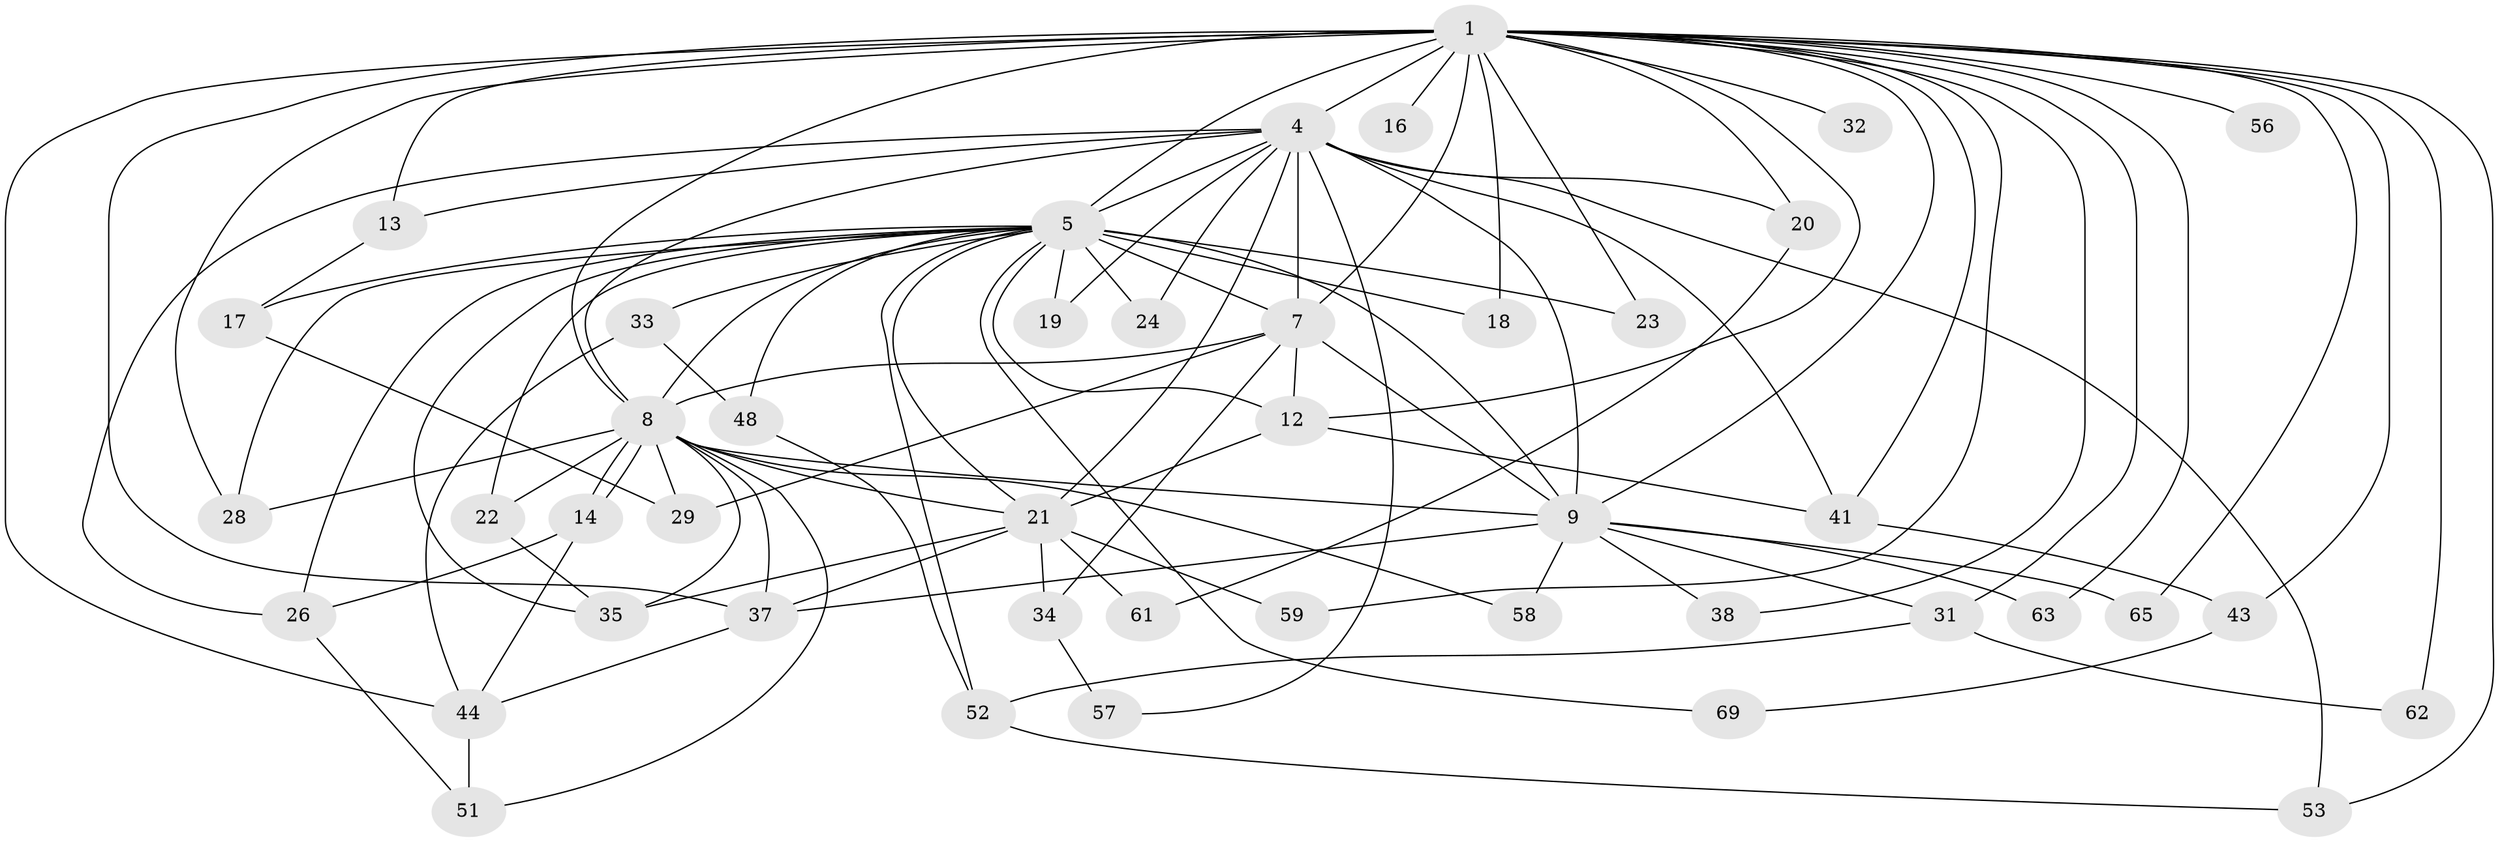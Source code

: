 // original degree distribution, {16: 0.022727272727272728, 22: 0.011363636363636364, 26: 0.011363636363636364, 15: 0.022727272727272728, 24: 0.011363636363636364, 17: 0.011363636363636364, 19: 0.011363636363636364, 18: 0.011363636363636364, 5: 0.06818181818181818, 3: 0.26136363636363635, 2: 0.48863636363636365, 7: 0.011363636363636364, 4: 0.045454545454545456, 6: 0.011363636363636364}
// Generated by graph-tools (version 1.1) at 2025/13/03/09/25 04:13:43]
// undirected, 44 vertices, 103 edges
graph export_dot {
graph [start="1"]
  node [color=gray90,style=filled];
  1 [super="+2"];
  4 [super="+73+10+25+27"];
  5 [super="+6+15"];
  7 [super="+80+76"];
  8 [super="+11"];
  9;
  12 [super="+40"];
  13;
  14;
  16;
  17;
  18;
  19;
  20;
  21 [super="+30"];
  22;
  23;
  24;
  26 [super="+77+81"];
  28 [super="+83"];
  29;
  31 [super="+70"];
  32;
  33;
  34;
  35 [super="+66"];
  37 [super="+85+50"];
  38;
  41;
  43 [super="+64"];
  44 [super="+86+46"];
  48;
  51 [super="+84"];
  52 [super="+60"];
  53;
  56;
  57;
  58;
  59;
  61;
  62 [super="+68"];
  63;
  65;
  69;
  1 -- 4 [weight=9];
  1 -- 5 [weight=7];
  1 -- 7 [weight=5];
  1 -- 8 [weight=4];
  1 -- 9 [weight=3];
  1 -- 31 [weight=2];
  1 -- 32 [weight=2];
  1 -- 44;
  1 -- 53;
  1 -- 28;
  1 -- 65;
  1 -- 12;
  1 -- 13;
  1 -- 16;
  1 -- 18;
  1 -- 20;
  1 -- 23;
  1 -- 37 [weight=2];
  1 -- 38;
  1 -- 41;
  1 -- 43 [weight=2];
  1 -- 56;
  1 -- 59;
  1 -- 62 [weight=2];
  1 -- 63;
  4 -- 5 [weight=5];
  4 -- 7 [weight=3];
  4 -- 8 [weight=2];
  4 -- 9 [weight=5];
  4 -- 13;
  4 -- 19;
  4 -- 20;
  4 -- 21;
  4 -- 41;
  4 -- 53;
  4 -- 24;
  4 -- 26;
  4 -- 57;
  5 -- 7 [weight=2];
  5 -- 8 [weight=3];
  5 -- 9 [weight=3];
  5 -- 17;
  5 -- 22;
  5 -- 26;
  5 -- 69;
  5 -- 18;
  5 -- 19;
  5 -- 21 [weight=2];
  5 -- 23;
  5 -- 24;
  5 -- 28;
  5 -- 33;
  5 -- 35;
  5 -- 48;
  5 -- 52;
  5 -- 12;
  7 -- 8;
  7 -- 9;
  7 -- 34;
  7 -- 29;
  7 -- 12;
  8 -- 9;
  8 -- 14;
  8 -- 14;
  8 -- 29;
  8 -- 37;
  8 -- 58;
  8 -- 51;
  8 -- 35;
  8 -- 21;
  8 -- 22;
  8 -- 28;
  9 -- 38;
  9 -- 58;
  9 -- 63;
  9 -- 65;
  9 -- 37;
  9 -- 31;
  12 -- 21;
  12 -- 41;
  13 -- 17;
  14 -- 44;
  14 -- 26 [weight=2];
  17 -- 29;
  20 -- 61;
  21 -- 34;
  21 -- 37;
  21 -- 59;
  21 -- 61;
  21 -- 35;
  22 -- 35;
  26 -- 51;
  31 -- 52;
  31 -- 62;
  33 -- 48;
  33 -- 44;
  34 -- 57;
  37 -- 44;
  41 -- 43;
  43 -- 69;
  44 -- 51;
  48 -- 52;
  52 -- 53;
}
